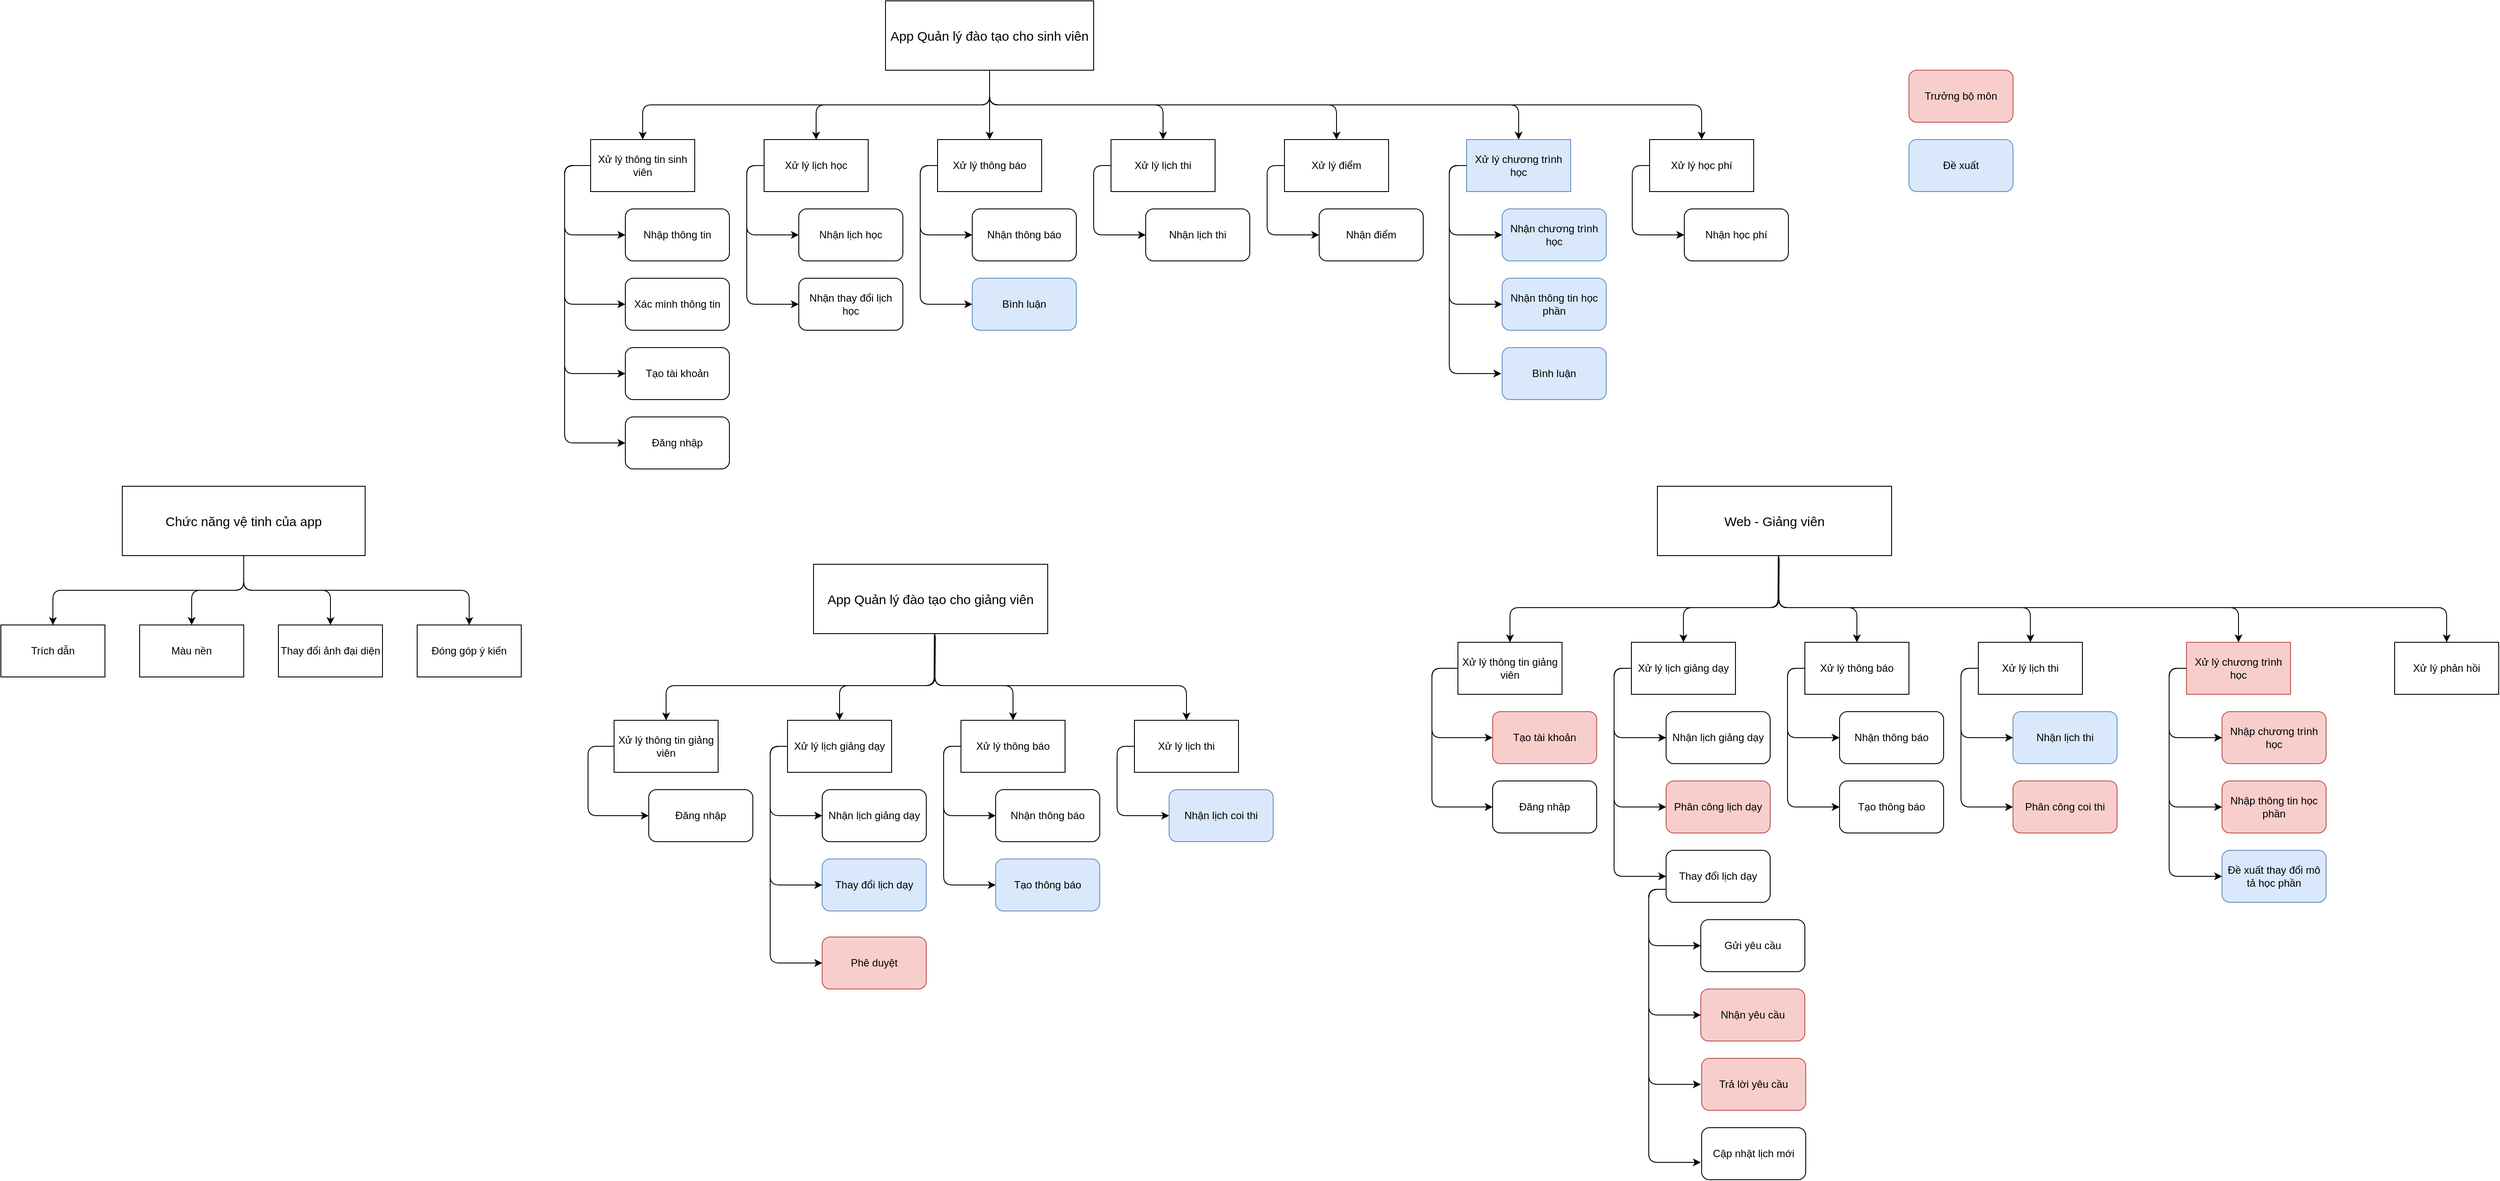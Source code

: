 <mxfile version="15.5.5" type="github">
  <diagram id="YIOcWbmcq0rwRaV3Wp_Z" name="Page-1">
    <mxGraphModel dx="2858" dy="1103" grid="1" gridSize="10" guides="1" tooltips="1" connect="1" arrows="1" fold="1" page="1" pageScale="1" pageWidth="827" pageHeight="1169" math="0" shadow="0">
      <root>
        <mxCell id="0" />
        <mxCell id="1" parent="0" />
        <mxCell id="TQv8Dwz0qTCDixVT1cA2-1" value="&lt;font style=&quot;font-size: 15px&quot;&gt;App Quản lý đào&amp;nbsp;tạo cho sinh viên&lt;/font&gt;" style="rounded=0;whiteSpace=wrap;html=1;" parent="1" vertex="1">
          <mxGeometry x="380" width="240" height="80" as="geometry" />
        </mxCell>
        <mxCell id="TQv8Dwz0qTCDixVT1cA2-2" value="Xử lý thông tin sinh viên" style="rounded=0;whiteSpace=wrap;html=1;" parent="1" vertex="1">
          <mxGeometry x="40" y="160" width="120" height="60" as="geometry" />
        </mxCell>
        <mxCell id="TQv8Dwz0qTCDixVT1cA2-3" value="Xử lý lịch học" style="rounded=0;whiteSpace=wrap;html=1;" parent="1" vertex="1">
          <mxGeometry x="240" y="160" width="120" height="60" as="geometry" />
        </mxCell>
        <mxCell id="TQv8Dwz0qTCDixVT1cA2-4" value="Xử lý thông báo" style="rounded=0;whiteSpace=wrap;html=1;" parent="1" vertex="1">
          <mxGeometry x="440" y="160" width="120" height="60" as="geometry" />
        </mxCell>
        <mxCell id="TQv8Dwz0qTCDixVT1cA2-5" value="Xử lý lịch thi" style="rounded=0;whiteSpace=wrap;html=1;" parent="1" vertex="1">
          <mxGeometry x="640" y="160" width="120" height="60" as="geometry" />
        </mxCell>
        <mxCell id="TQv8Dwz0qTCDixVT1cA2-6" value="Xử lý điểm" style="rounded=0;whiteSpace=wrap;html=1;" parent="1" vertex="1">
          <mxGeometry x="840" y="160" width="120" height="60" as="geometry" />
        </mxCell>
        <mxCell id="TQv8Dwz0qTCDixVT1cA2-7" value="Nhập thông tin" style="rounded=1;whiteSpace=wrap;html=1;" parent="1" vertex="1">
          <mxGeometry x="80" y="240" width="120" height="60" as="geometry" />
        </mxCell>
        <mxCell id="TQv8Dwz0qTCDixVT1cA2-8" value="Tạo tài khoản" style="rounded=1;whiteSpace=wrap;html=1;" parent="1" vertex="1">
          <mxGeometry x="80" y="400" width="120" height="60" as="geometry" />
        </mxCell>
        <mxCell id="TQv8Dwz0qTCDixVT1cA2-9" value="Xác minh thông tin" style="rounded=1;whiteSpace=wrap;html=1;" parent="1" vertex="1">
          <mxGeometry x="80" y="320" width="120" height="60" as="geometry" />
        </mxCell>
        <mxCell id="TQv8Dwz0qTCDixVT1cA2-10" value="" style="endArrow=classic;html=1;exitX=0;exitY=0.5;exitDx=0;exitDy=0;entryX=0;entryY=0.5;entryDx=0;entryDy=0;" parent="1" source="TQv8Dwz0qTCDixVT1cA2-2" target="TQv8Dwz0qTCDixVT1cA2-7" edge="1">
          <mxGeometry width="50" height="50" relative="1" as="geometry">
            <mxPoint x="390" y="350" as="sourcePoint" />
            <mxPoint x="440" y="300" as="targetPoint" />
            <Array as="points">
              <mxPoint x="10" y="190" />
              <mxPoint x="10" y="270" />
            </Array>
          </mxGeometry>
        </mxCell>
        <mxCell id="TQv8Dwz0qTCDixVT1cA2-12" value="" style="endArrow=classic;html=1;entryX=0;entryY=0.5;entryDx=0;entryDy=0;exitX=0;exitY=0.5;exitDx=0;exitDy=0;" parent="1" source="TQv8Dwz0qTCDixVT1cA2-2" target="TQv8Dwz0qTCDixVT1cA2-9" edge="1">
          <mxGeometry width="50" height="50" relative="1" as="geometry">
            <mxPoint x="10" y="220" as="sourcePoint" />
            <mxPoint x="350" y="210" as="targetPoint" />
            <Array as="points">
              <mxPoint x="10" y="190" />
              <mxPoint x="10" y="350" />
            </Array>
          </mxGeometry>
        </mxCell>
        <mxCell id="TQv8Dwz0qTCDixVT1cA2-13" value="" style="endArrow=classic;html=1;entryX=0;entryY=0.5;entryDx=0;entryDy=0;" parent="1" target="TQv8Dwz0qTCDixVT1cA2-8" edge="1">
          <mxGeometry width="50" height="50" relative="1" as="geometry">
            <mxPoint x="40" y="190" as="sourcePoint" />
            <mxPoint x="350" y="210" as="targetPoint" />
            <Array as="points">
              <mxPoint x="10" y="190" />
              <mxPoint x="10" y="430" />
            </Array>
          </mxGeometry>
        </mxCell>
        <mxCell id="TQv8Dwz0qTCDixVT1cA2-14" value="" style="endArrow=classic;html=1;exitX=0.5;exitY=1;exitDx=0;exitDy=0;entryX=0.5;entryY=0;entryDx=0;entryDy=0;" parent="1" source="TQv8Dwz0qTCDixVT1cA2-1" target="TQv8Dwz0qTCDixVT1cA2-2" edge="1">
          <mxGeometry width="50" height="50" relative="1" as="geometry">
            <mxPoint x="300" y="140" as="sourcePoint" />
            <mxPoint x="350" y="90" as="targetPoint" />
            <Array as="points">
              <mxPoint x="500" y="120" />
              <mxPoint x="100" y="120" />
            </Array>
          </mxGeometry>
        </mxCell>
        <mxCell id="TQv8Dwz0qTCDixVT1cA2-15" value="" style="endArrow=classic;html=1;entryX=0.5;entryY=0;entryDx=0;entryDy=0;exitX=0.5;exitY=1;exitDx=0;exitDy=0;" parent="1" source="TQv8Dwz0qTCDixVT1cA2-1" target="TQv8Dwz0qTCDixVT1cA2-3" edge="1">
          <mxGeometry width="50" height="50" relative="1" as="geometry">
            <mxPoint x="300" y="140" as="sourcePoint" />
            <mxPoint x="350" y="90" as="targetPoint" />
            <Array as="points">
              <mxPoint x="500" y="120" />
              <mxPoint x="300" y="120" />
            </Array>
          </mxGeometry>
        </mxCell>
        <mxCell id="TQv8Dwz0qTCDixVT1cA2-16" value="" style="endArrow=classic;html=1;entryX=0.5;entryY=0;entryDx=0;entryDy=0;" parent="1" target="TQv8Dwz0qTCDixVT1cA2-4" edge="1">
          <mxGeometry width="50" height="50" relative="1" as="geometry">
            <mxPoint x="500" y="80" as="sourcePoint" />
            <mxPoint x="350" y="90" as="targetPoint" />
          </mxGeometry>
        </mxCell>
        <mxCell id="TQv8Dwz0qTCDixVT1cA2-17" value="" style="endArrow=classic;html=1;exitX=0.5;exitY=1;exitDx=0;exitDy=0;entryX=0.5;entryY=0;entryDx=0;entryDy=0;" parent="1" source="TQv8Dwz0qTCDixVT1cA2-1" target="TQv8Dwz0qTCDixVT1cA2-5" edge="1">
          <mxGeometry width="50" height="50" relative="1" as="geometry">
            <mxPoint x="570" y="140" as="sourcePoint" />
            <mxPoint x="620" y="90" as="targetPoint" />
            <Array as="points">
              <mxPoint x="500" y="120" />
              <mxPoint x="700" y="120" />
            </Array>
          </mxGeometry>
        </mxCell>
        <mxCell id="TQv8Dwz0qTCDixVT1cA2-18" value="" style="endArrow=classic;html=1;entryX=0.5;entryY=0;entryDx=0;entryDy=0;exitX=0.5;exitY=1;exitDx=0;exitDy=0;" parent="1" source="TQv8Dwz0qTCDixVT1cA2-1" target="TQv8Dwz0qTCDixVT1cA2-6" edge="1">
          <mxGeometry width="50" height="50" relative="1" as="geometry">
            <mxPoint x="570" y="140" as="sourcePoint" />
            <mxPoint x="620" y="90" as="targetPoint" />
            <Array as="points">
              <mxPoint x="500" y="120" />
              <mxPoint x="900" y="120" />
            </Array>
          </mxGeometry>
        </mxCell>
        <mxCell id="TQv8Dwz0qTCDixVT1cA2-19" value="Nhận lịch học" style="rounded=1;whiteSpace=wrap;html=1;" parent="1" vertex="1">
          <mxGeometry x="280" y="240" width="120" height="60" as="geometry" />
        </mxCell>
        <mxCell id="TQv8Dwz0qTCDixVT1cA2-20" value="Nhận thay đổi lịch học" style="rounded=1;whiteSpace=wrap;html=1;" parent="1" vertex="1">
          <mxGeometry x="280" y="320" width="120" height="60" as="geometry" />
        </mxCell>
        <mxCell id="TQv8Dwz0qTCDixVT1cA2-21" value="Nhận thông báo" style="rounded=1;whiteSpace=wrap;html=1;" parent="1" vertex="1">
          <mxGeometry x="480" y="240" width="120" height="60" as="geometry" />
        </mxCell>
        <mxCell id="TQv8Dwz0qTCDixVT1cA2-22" value="Nhận lịch thi" style="rounded=1;whiteSpace=wrap;html=1;" parent="1" vertex="1">
          <mxGeometry x="680" y="240" width="120" height="60" as="geometry" />
        </mxCell>
        <mxCell id="TQv8Dwz0qTCDixVT1cA2-23" value="" style="endArrow=classic;html=1;exitX=0;exitY=0.5;exitDx=0;exitDy=0;entryX=0;entryY=0.5;entryDx=0;entryDy=0;" parent="1" source="TQv8Dwz0qTCDixVT1cA2-3" target="TQv8Dwz0qTCDixVT1cA2-19" edge="1">
          <mxGeometry width="50" height="50" relative="1" as="geometry">
            <mxPoint x="480" y="250" as="sourcePoint" />
            <mxPoint x="530" y="200" as="targetPoint" />
            <Array as="points">
              <mxPoint x="220" y="190" />
              <mxPoint x="220" y="270" />
            </Array>
          </mxGeometry>
        </mxCell>
        <mxCell id="TQv8Dwz0qTCDixVT1cA2-24" value="" style="endArrow=classic;html=1;exitX=0;exitY=0.5;exitDx=0;exitDy=0;entryX=0;entryY=0.5;entryDx=0;entryDy=0;" parent="1" source="TQv8Dwz0qTCDixVT1cA2-3" target="TQv8Dwz0qTCDixVT1cA2-20" edge="1">
          <mxGeometry width="50" height="50" relative="1" as="geometry">
            <mxPoint x="480" y="250" as="sourcePoint" />
            <mxPoint x="530" y="200" as="targetPoint" />
            <Array as="points">
              <mxPoint x="220" y="190" />
              <mxPoint x="220" y="350" />
            </Array>
          </mxGeometry>
        </mxCell>
        <mxCell id="TQv8Dwz0qTCDixVT1cA2-25" value="" style="endArrow=classic;html=1;exitX=0;exitY=0.5;exitDx=0;exitDy=0;entryX=0;entryY=0.5;entryDx=0;entryDy=0;" parent="1" source="TQv8Dwz0qTCDixVT1cA2-4" target="TQv8Dwz0qTCDixVT1cA2-21" edge="1">
          <mxGeometry width="50" height="50" relative="1" as="geometry">
            <mxPoint x="440" y="450" as="sourcePoint" />
            <mxPoint x="490" y="400" as="targetPoint" />
            <Array as="points">
              <mxPoint x="420" y="190" />
              <mxPoint x="420" y="270" />
            </Array>
          </mxGeometry>
        </mxCell>
        <mxCell id="TQv8Dwz0qTCDixVT1cA2-26" value="" style="endArrow=classic;html=1;entryX=0;entryY=0.5;entryDx=0;entryDy=0;exitX=0;exitY=0.5;exitDx=0;exitDy=0;" parent="1" source="TQv8Dwz0qTCDixVT1cA2-5" target="TQv8Dwz0qTCDixVT1cA2-22" edge="1">
          <mxGeometry width="50" height="50" relative="1" as="geometry">
            <mxPoint x="410" y="250" as="sourcePoint" />
            <mxPoint x="460" y="200" as="targetPoint" />
            <Array as="points">
              <mxPoint x="620" y="190" />
              <mxPoint x="620" y="270" />
            </Array>
          </mxGeometry>
        </mxCell>
        <mxCell id="TQv8Dwz0qTCDixVT1cA2-27" value="Nhận điểm" style="rounded=1;whiteSpace=wrap;html=1;" parent="1" vertex="1">
          <mxGeometry x="880" y="240" width="120" height="60" as="geometry" />
        </mxCell>
        <mxCell id="TQv8Dwz0qTCDixVT1cA2-28" value="" style="endArrow=classic;html=1;entryX=0;entryY=0.5;entryDx=0;entryDy=0;exitX=0;exitY=0.5;exitDx=0;exitDy=0;" parent="1" source="TQv8Dwz0qTCDixVT1cA2-6" target="TQv8Dwz0qTCDixVT1cA2-27" edge="1">
          <mxGeometry width="50" height="50" relative="1" as="geometry">
            <mxPoint x="410" y="250" as="sourcePoint" />
            <mxPoint x="460" y="200" as="targetPoint" />
            <Array as="points">
              <mxPoint x="820" y="190" />
              <mxPoint x="820" y="270" />
            </Array>
          </mxGeometry>
        </mxCell>
        <mxCell id="TQv8Dwz0qTCDixVT1cA2-29" value="&lt;font style=&quot;font-size: 15px&quot;&gt;App Quản lý đào tạo cho giảng viên&lt;/font&gt;" style="rounded=0;whiteSpace=wrap;html=1;" parent="1" vertex="1">
          <mxGeometry x="297" y="650" width="270" height="80" as="geometry" />
        </mxCell>
        <mxCell id="TQv8Dwz0qTCDixVT1cA2-30" value="Xử lý thông tin giảng viên" style="rounded=0;whiteSpace=wrap;html=1;" parent="1" vertex="1">
          <mxGeometry x="67" y="830" width="120" height="60" as="geometry" />
        </mxCell>
        <mxCell id="TQv8Dwz0qTCDixVT1cA2-31" value="Xử lý lịch giảng dạy" style="rounded=0;whiteSpace=wrap;html=1;" parent="1" vertex="1">
          <mxGeometry x="267" y="830" width="120" height="60" as="geometry" />
        </mxCell>
        <mxCell id="TQv8Dwz0qTCDixVT1cA2-32" value="Xử lý thông báo" style="rounded=0;whiteSpace=wrap;html=1;" parent="1" vertex="1">
          <mxGeometry x="467" y="830" width="120" height="60" as="geometry" />
        </mxCell>
        <mxCell id="TQv8Dwz0qTCDixVT1cA2-33" value="Xử lý lịch thi" style="rounded=0;whiteSpace=wrap;html=1;" parent="1" vertex="1">
          <mxGeometry x="667" y="830" width="120" height="60" as="geometry" />
        </mxCell>
        <mxCell id="TQv8Dwz0qTCDixVT1cA2-35" value="Đăng nhập" style="rounded=1;whiteSpace=wrap;html=1;" parent="1" vertex="1">
          <mxGeometry x="107" y="910" width="120" height="60" as="geometry" />
        </mxCell>
        <mxCell id="TQv8Dwz0qTCDixVT1cA2-38" value="" style="endArrow=classic;html=1;exitX=0;exitY=0.5;exitDx=0;exitDy=0;entryX=0;entryY=0.5;entryDx=0;entryDy=0;" parent="1" source="TQv8Dwz0qTCDixVT1cA2-30" target="TQv8Dwz0qTCDixVT1cA2-35" edge="1">
          <mxGeometry width="50" height="50" relative="1" as="geometry">
            <mxPoint x="417" y="1020" as="sourcePoint" />
            <mxPoint x="467" y="970" as="targetPoint" />
            <Array as="points">
              <mxPoint x="37" y="860" />
              <mxPoint x="37" y="940" />
            </Array>
          </mxGeometry>
        </mxCell>
        <mxCell id="TQv8Dwz0qTCDixVT1cA2-41" value="" style="endArrow=classic;html=1;entryX=0.5;entryY=0;entryDx=0;entryDy=0;" parent="1" target="TQv8Dwz0qTCDixVT1cA2-30" edge="1">
          <mxGeometry width="50" height="50" relative="1" as="geometry">
            <mxPoint x="437" y="730" as="sourcePoint" />
            <mxPoint x="377" y="760" as="targetPoint" />
            <Array as="points">
              <mxPoint x="437" y="790" />
              <mxPoint x="127" y="790" />
            </Array>
          </mxGeometry>
        </mxCell>
        <mxCell id="TQv8Dwz0qTCDixVT1cA2-42" value="" style="endArrow=classic;html=1;entryX=0.5;entryY=0;entryDx=0;entryDy=0;exitX=0.516;exitY=1.016;exitDx=0;exitDy=0;exitPerimeter=0;" parent="1" source="TQv8Dwz0qTCDixVT1cA2-29" target="TQv8Dwz0qTCDixVT1cA2-31" edge="1">
          <mxGeometry width="50" height="50" relative="1" as="geometry">
            <mxPoint x="327" y="810" as="sourcePoint" />
            <mxPoint x="377" y="760" as="targetPoint" />
            <Array as="points">
              <mxPoint x="436" y="790" />
              <mxPoint x="327" y="790" />
            </Array>
          </mxGeometry>
        </mxCell>
        <mxCell id="TQv8Dwz0qTCDixVT1cA2-43" value="" style="endArrow=classic;html=1;entryX=0.5;entryY=0;entryDx=0;entryDy=0;" parent="1" target="TQv8Dwz0qTCDixVT1cA2-32" edge="1">
          <mxGeometry width="50" height="50" relative="1" as="geometry">
            <mxPoint x="437" y="730" as="sourcePoint" />
            <mxPoint x="377" y="760" as="targetPoint" />
            <Array as="points">
              <mxPoint x="437" y="790" />
              <mxPoint x="527" y="790" />
            </Array>
          </mxGeometry>
        </mxCell>
        <mxCell id="TQv8Dwz0qTCDixVT1cA2-44" value="" style="endArrow=classic;html=1;exitX=0.52;exitY=1.039;exitDx=0;exitDy=0;entryX=0.5;entryY=0;entryDx=0;entryDy=0;exitPerimeter=0;" parent="1" source="TQv8Dwz0qTCDixVT1cA2-29" target="TQv8Dwz0qTCDixVT1cA2-33" edge="1">
          <mxGeometry width="50" height="50" relative="1" as="geometry">
            <mxPoint x="597" y="810" as="sourcePoint" />
            <mxPoint x="647" y="760" as="targetPoint" />
            <Array as="points">
              <mxPoint x="437" y="790" />
              <mxPoint x="727" y="790" />
            </Array>
          </mxGeometry>
        </mxCell>
        <mxCell id="TQv8Dwz0qTCDixVT1cA2-46" value="Nhận lịch giảng dạy" style="rounded=1;whiteSpace=wrap;html=1;" parent="1" vertex="1">
          <mxGeometry x="307" y="910" width="120" height="60" as="geometry" />
        </mxCell>
        <mxCell id="TQv8Dwz0qTCDixVT1cA2-47" value="Thay đổi lịch dạy" style="rounded=1;whiteSpace=wrap;html=1;fillColor=#dae8fc;strokeColor=#6c8ebf;" parent="1" vertex="1">
          <mxGeometry x="307" y="990" width="120" height="60" as="geometry" />
        </mxCell>
        <mxCell id="TQv8Dwz0qTCDixVT1cA2-48" value="Nhận thông báo" style="rounded=1;whiteSpace=wrap;html=1;" parent="1" vertex="1">
          <mxGeometry x="507" y="910" width="120" height="60" as="geometry" />
        </mxCell>
        <mxCell id="TQv8Dwz0qTCDixVT1cA2-49" value="Nhận lịch coi&amp;nbsp;thi" style="rounded=1;whiteSpace=wrap;html=1;fillColor=#dae8fc;strokeColor=#6c8ebf;" parent="1" vertex="1">
          <mxGeometry x="707" y="910" width="120" height="60" as="geometry" />
        </mxCell>
        <mxCell id="TQv8Dwz0qTCDixVT1cA2-50" value="" style="endArrow=classic;html=1;exitX=0;exitY=0.5;exitDx=0;exitDy=0;entryX=0;entryY=0.5;entryDx=0;entryDy=0;" parent="1" source="TQv8Dwz0qTCDixVT1cA2-31" target="TQv8Dwz0qTCDixVT1cA2-46" edge="1">
          <mxGeometry width="50" height="50" relative="1" as="geometry">
            <mxPoint x="507" y="920" as="sourcePoint" />
            <mxPoint x="557" y="870" as="targetPoint" />
            <Array as="points">
              <mxPoint x="247" y="860" />
              <mxPoint x="247" y="940" />
            </Array>
          </mxGeometry>
        </mxCell>
        <mxCell id="TQv8Dwz0qTCDixVT1cA2-51" value="" style="endArrow=classic;html=1;exitX=0;exitY=0.5;exitDx=0;exitDy=0;entryX=0;entryY=0.5;entryDx=0;entryDy=0;" parent="1" source="TQv8Dwz0qTCDixVT1cA2-31" target="TQv8Dwz0qTCDixVT1cA2-47" edge="1">
          <mxGeometry width="50" height="50" relative="1" as="geometry">
            <mxPoint x="507" y="920" as="sourcePoint" />
            <mxPoint x="557" y="870" as="targetPoint" />
            <Array as="points">
              <mxPoint x="247" y="860" />
              <mxPoint x="247" y="1020" />
            </Array>
          </mxGeometry>
        </mxCell>
        <mxCell id="TQv8Dwz0qTCDixVT1cA2-52" value="" style="endArrow=classic;html=1;exitX=0;exitY=0.5;exitDx=0;exitDy=0;entryX=0;entryY=0.5;entryDx=0;entryDy=0;" parent="1" source="TQv8Dwz0qTCDixVT1cA2-32" target="TQv8Dwz0qTCDixVT1cA2-48" edge="1">
          <mxGeometry width="50" height="50" relative="1" as="geometry">
            <mxPoint x="467" y="1120" as="sourcePoint" />
            <mxPoint x="517" y="1070" as="targetPoint" />
            <Array as="points">
              <mxPoint x="447" y="860" />
              <mxPoint x="447" y="940" />
            </Array>
          </mxGeometry>
        </mxCell>
        <mxCell id="TQv8Dwz0qTCDixVT1cA2-53" value="" style="endArrow=classic;html=1;entryX=0;entryY=0.5;entryDx=0;entryDy=0;exitX=0;exitY=0.5;exitDx=0;exitDy=0;" parent="1" source="TQv8Dwz0qTCDixVT1cA2-33" target="TQv8Dwz0qTCDixVT1cA2-49" edge="1">
          <mxGeometry width="50" height="50" relative="1" as="geometry">
            <mxPoint x="437" y="920" as="sourcePoint" />
            <mxPoint x="487" y="870" as="targetPoint" />
            <Array as="points">
              <mxPoint x="647" y="860" />
              <mxPoint x="647" y="940" />
            </Array>
          </mxGeometry>
        </mxCell>
        <mxCell id="TQv8Dwz0qTCDixVT1cA2-56" value="Đăng nhập" style="rounded=1;whiteSpace=wrap;html=1;" parent="1" vertex="1">
          <mxGeometry x="80" y="480" width="120" height="60" as="geometry" />
        </mxCell>
        <mxCell id="TQv8Dwz0qTCDixVT1cA2-57" value="" style="endArrow=classic;html=1;exitX=0;exitY=0.5;exitDx=0;exitDy=0;" parent="1" source="TQv8Dwz0qTCDixVT1cA2-2" edge="1">
          <mxGeometry width="50" height="50" relative="1" as="geometry">
            <mxPoint x="410" y="400" as="sourcePoint" />
            <mxPoint x="80" y="510" as="targetPoint" />
            <Array as="points">
              <mxPoint x="10" y="190" />
              <mxPoint x="10" y="510" />
            </Array>
          </mxGeometry>
        </mxCell>
        <mxCell id="TQv8Dwz0qTCDixVT1cA2-58" value="Tạo thông báo" style="rounded=1;whiteSpace=wrap;html=1;fillColor=#dae8fc;strokeColor=#6c8ebf;" parent="1" vertex="1">
          <mxGeometry x="507" y="990" width="120" height="60" as="geometry" />
        </mxCell>
        <mxCell id="TQv8Dwz0qTCDixVT1cA2-59" value="" style="endArrow=classic;html=1;exitX=0;exitY=0.5;exitDx=0;exitDy=0;entryX=0;entryY=0.5;entryDx=0;entryDy=0;" parent="1" source="TQv8Dwz0qTCDixVT1cA2-32" target="TQv8Dwz0qTCDixVT1cA2-58" edge="1">
          <mxGeometry width="50" height="50" relative="1" as="geometry">
            <mxPoint x="417" y="830" as="sourcePoint" />
            <mxPoint x="467" y="780" as="targetPoint" />
            <Array as="points">
              <mxPoint x="447" y="860" />
              <mxPoint x="447" y="1020" />
            </Array>
          </mxGeometry>
        </mxCell>
        <mxCell id="TQv8Dwz0qTCDixVT1cA2-61" value="&lt;span style=&quot;font-size: 15px&quot;&gt;Web - Giảng viên&lt;/span&gt;" style="rounded=0;whiteSpace=wrap;html=1;" parent="1" vertex="1">
          <mxGeometry x="1270" y="560" width="270" height="80" as="geometry" />
        </mxCell>
        <mxCell id="TQv8Dwz0qTCDixVT1cA2-62" value="Xử lý thông tin giảng viên" style="rounded=0;whiteSpace=wrap;html=1;" parent="1" vertex="1">
          <mxGeometry x="1040" y="740" width="120" height="60" as="geometry" />
        </mxCell>
        <mxCell id="TQv8Dwz0qTCDixVT1cA2-63" value="Xử lý lịch giảng dạy" style="rounded=0;whiteSpace=wrap;html=1;" parent="1" vertex="1">
          <mxGeometry x="1240" y="740" width="120" height="60" as="geometry" />
        </mxCell>
        <mxCell id="TQv8Dwz0qTCDixVT1cA2-64" value="Xử lý thông báo" style="rounded=0;whiteSpace=wrap;html=1;" parent="1" vertex="1">
          <mxGeometry x="1440" y="740" width="120" height="60" as="geometry" />
        </mxCell>
        <mxCell id="TQv8Dwz0qTCDixVT1cA2-65" value="Xử lý lịch thi" style="rounded=0;whiteSpace=wrap;html=1;" parent="1" vertex="1">
          <mxGeometry x="1640" y="740" width="120" height="60" as="geometry" />
        </mxCell>
        <mxCell id="TQv8Dwz0qTCDixVT1cA2-66" value="Đăng nhập" style="rounded=1;whiteSpace=wrap;html=1;" parent="1" vertex="1">
          <mxGeometry x="1080" y="900" width="120" height="60" as="geometry" />
        </mxCell>
        <mxCell id="TQv8Dwz0qTCDixVT1cA2-67" value="" style="endArrow=classic;html=1;exitX=0;exitY=0.5;exitDx=0;exitDy=0;entryX=0;entryY=0.5;entryDx=0;entryDy=0;" parent="1" source="TQv8Dwz0qTCDixVT1cA2-62" target="TQv8Dwz0qTCDixVT1cA2-66" edge="1">
          <mxGeometry width="50" height="50" relative="1" as="geometry">
            <mxPoint x="1390" y="930" as="sourcePoint" />
            <mxPoint x="1440" y="880" as="targetPoint" />
            <Array as="points">
              <mxPoint x="1010" y="770" />
              <mxPoint x="1010" y="930" />
            </Array>
          </mxGeometry>
        </mxCell>
        <mxCell id="TQv8Dwz0qTCDixVT1cA2-68" value="" style="endArrow=classic;html=1;entryX=0.5;entryY=0;entryDx=0;entryDy=0;" parent="1" target="TQv8Dwz0qTCDixVT1cA2-62" edge="1">
          <mxGeometry width="50" height="50" relative="1" as="geometry">
            <mxPoint x="1410" y="640.0" as="sourcePoint" />
            <mxPoint x="1350" y="670" as="targetPoint" />
            <Array as="points">
              <mxPoint x="1410" y="700" />
              <mxPoint x="1100" y="700" />
            </Array>
          </mxGeometry>
        </mxCell>
        <mxCell id="TQv8Dwz0qTCDixVT1cA2-69" value="" style="endArrow=classic;html=1;entryX=0.5;entryY=0;entryDx=0;entryDy=0;exitX=0.516;exitY=1.016;exitDx=0;exitDy=0;exitPerimeter=0;" parent="1" source="TQv8Dwz0qTCDixVT1cA2-61" target="TQv8Dwz0qTCDixVT1cA2-63" edge="1">
          <mxGeometry width="50" height="50" relative="1" as="geometry">
            <mxPoint x="1300" y="720" as="sourcePoint" />
            <mxPoint x="1350" y="670" as="targetPoint" />
            <Array as="points">
              <mxPoint x="1409" y="700" />
              <mxPoint x="1300" y="700" />
            </Array>
          </mxGeometry>
        </mxCell>
        <mxCell id="TQv8Dwz0qTCDixVT1cA2-70" value="" style="endArrow=classic;html=1;entryX=0.5;entryY=0;entryDx=0;entryDy=0;" parent="1" target="TQv8Dwz0qTCDixVT1cA2-64" edge="1">
          <mxGeometry width="50" height="50" relative="1" as="geometry">
            <mxPoint x="1410" y="640.0" as="sourcePoint" />
            <mxPoint x="1350" y="670" as="targetPoint" />
            <Array as="points">
              <mxPoint x="1410" y="700" />
              <mxPoint x="1500" y="700" />
            </Array>
          </mxGeometry>
        </mxCell>
        <mxCell id="TQv8Dwz0qTCDixVT1cA2-71" value="" style="endArrow=classic;html=1;exitX=0.52;exitY=1.039;exitDx=0;exitDy=0;entryX=0.5;entryY=0;entryDx=0;entryDy=0;exitPerimeter=0;" parent="1" source="TQv8Dwz0qTCDixVT1cA2-61" target="TQv8Dwz0qTCDixVT1cA2-65" edge="1">
          <mxGeometry width="50" height="50" relative="1" as="geometry">
            <mxPoint x="1570" y="720" as="sourcePoint" />
            <mxPoint x="1620" y="670" as="targetPoint" />
            <Array as="points">
              <mxPoint x="1410" y="700" />
              <mxPoint x="1700" y="700" />
            </Array>
          </mxGeometry>
        </mxCell>
        <mxCell id="TQv8Dwz0qTCDixVT1cA2-72" value="Nhận lịch giảng dạy" style="rounded=1;whiteSpace=wrap;html=1;" parent="1" vertex="1">
          <mxGeometry x="1280" y="820" width="120" height="60" as="geometry" />
        </mxCell>
        <mxCell id="TQv8Dwz0qTCDixVT1cA2-73" value="Thay đổi lịch dạy" style="rounded=1;whiteSpace=wrap;html=1;" parent="1" vertex="1">
          <mxGeometry x="1280" y="980" width="120" height="60" as="geometry" />
        </mxCell>
        <mxCell id="TQv8Dwz0qTCDixVT1cA2-74" value="Nhận thông báo" style="rounded=1;whiteSpace=wrap;html=1;" parent="1" vertex="1">
          <mxGeometry x="1480" y="820" width="120" height="60" as="geometry" />
        </mxCell>
        <mxCell id="TQv8Dwz0qTCDixVT1cA2-75" value="Nhận lịch thi" style="rounded=1;whiteSpace=wrap;html=1;fillColor=#dae8fc;strokeColor=#6c8ebf;" parent="1" vertex="1">
          <mxGeometry x="1680" y="820" width="120" height="60" as="geometry" />
        </mxCell>
        <mxCell id="TQv8Dwz0qTCDixVT1cA2-76" value="" style="endArrow=classic;html=1;exitX=0;exitY=0.5;exitDx=0;exitDy=0;entryX=0;entryY=0.5;entryDx=0;entryDy=0;" parent="1" source="TQv8Dwz0qTCDixVT1cA2-63" target="TQv8Dwz0qTCDixVT1cA2-72" edge="1">
          <mxGeometry width="50" height="50" relative="1" as="geometry">
            <mxPoint x="1480" y="830" as="sourcePoint" />
            <mxPoint x="1530" y="780" as="targetPoint" />
            <Array as="points">
              <mxPoint x="1220" y="770" />
              <mxPoint x="1220" y="850" />
            </Array>
          </mxGeometry>
        </mxCell>
        <mxCell id="TQv8Dwz0qTCDixVT1cA2-77" value="" style="endArrow=classic;html=1;exitX=0;exitY=0.5;exitDx=0;exitDy=0;entryX=0;entryY=0.5;entryDx=0;entryDy=0;" parent="1" source="TQv8Dwz0qTCDixVT1cA2-63" target="TQv8Dwz0qTCDixVT1cA2-73" edge="1">
          <mxGeometry width="50" height="50" relative="1" as="geometry">
            <mxPoint x="1480" y="830" as="sourcePoint" />
            <mxPoint x="1530" y="780" as="targetPoint" />
            <Array as="points">
              <mxPoint x="1220" y="770" />
              <mxPoint x="1220" y="930" />
              <mxPoint x="1220" y="1010" />
            </Array>
          </mxGeometry>
        </mxCell>
        <mxCell id="TQv8Dwz0qTCDixVT1cA2-78" value="" style="endArrow=classic;html=1;exitX=0;exitY=0.5;exitDx=0;exitDy=0;entryX=0;entryY=0.5;entryDx=0;entryDy=0;" parent="1" source="TQv8Dwz0qTCDixVT1cA2-64" target="TQv8Dwz0qTCDixVT1cA2-74" edge="1">
          <mxGeometry width="50" height="50" relative="1" as="geometry">
            <mxPoint x="1440" y="1030" as="sourcePoint" />
            <mxPoint x="1490" y="980" as="targetPoint" />
            <Array as="points">
              <mxPoint x="1420" y="770" />
              <mxPoint x="1420" y="850" />
            </Array>
          </mxGeometry>
        </mxCell>
        <mxCell id="TQv8Dwz0qTCDixVT1cA2-79" value="" style="endArrow=classic;html=1;entryX=0;entryY=0.5;entryDx=0;entryDy=0;exitX=0;exitY=0.5;exitDx=0;exitDy=0;" parent="1" source="TQv8Dwz0qTCDixVT1cA2-65" target="TQv8Dwz0qTCDixVT1cA2-75" edge="1">
          <mxGeometry width="50" height="50" relative="1" as="geometry">
            <mxPoint x="1410" y="830" as="sourcePoint" />
            <mxPoint x="1460" y="780" as="targetPoint" />
            <Array as="points">
              <mxPoint x="1620" y="770" />
              <mxPoint x="1620" y="850" />
            </Array>
          </mxGeometry>
        </mxCell>
        <mxCell id="TQv8Dwz0qTCDixVT1cA2-80" value="Tạo thông báo" style="rounded=1;whiteSpace=wrap;html=1;" parent="1" vertex="1">
          <mxGeometry x="1480" y="900" width="120" height="60" as="geometry" />
        </mxCell>
        <mxCell id="TQv8Dwz0qTCDixVT1cA2-81" value="" style="endArrow=classic;html=1;exitX=0;exitY=0.5;exitDx=0;exitDy=0;entryX=0;entryY=0.5;entryDx=0;entryDy=0;" parent="1" source="TQv8Dwz0qTCDixVT1cA2-64" target="TQv8Dwz0qTCDixVT1cA2-80" edge="1">
          <mxGeometry width="50" height="50" relative="1" as="geometry">
            <mxPoint x="1390" y="740" as="sourcePoint" />
            <mxPoint x="1440" y="690" as="targetPoint" />
            <Array as="points">
              <mxPoint x="1420" y="770" />
              <mxPoint x="1420" y="930" />
            </Array>
          </mxGeometry>
        </mxCell>
        <mxCell id="TQv8Dwz0qTCDixVT1cA2-83" value="Tạo tài khoản" style="rounded=1;whiteSpace=wrap;html=1;fillColor=#f8cecc;strokeColor=#b85450;" parent="1" vertex="1">
          <mxGeometry x="1080" y="820" width="120" height="60" as="geometry" />
        </mxCell>
        <mxCell id="TQv8Dwz0qTCDixVT1cA2-85" value="" style="endArrow=classic;html=1;exitX=0;exitY=0.5;exitDx=0;exitDy=0;entryX=0;entryY=0.5;entryDx=0;entryDy=0;" parent="1" source="TQv8Dwz0qTCDixVT1cA2-62" target="TQv8Dwz0qTCDixVT1cA2-83" edge="1">
          <mxGeometry width="50" height="50" relative="1" as="geometry">
            <mxPoint x="1330" y="920" as="sourcePoint" />
            <mxPoint x="1380" y="870" as="targetPoint" />
            <Array as="points">
              <mxPoint x="1010" y="770" />
              <mxPoint x="1010" y="850" />
            </Array>
          </mxGeometry>
        </mxCell>
        <mxCell id="TQv8Dwz0qTCDixVT1cA2-86" value="Phân công lịch dạy" style="rounded=1;whiteSpace=wrap;html=1;fillColor=#f8cecc;strokeColor=#b85450;" parent="1" vertex="1">
          <mxGeometry x="1280" y="900" width="120" height="60" as="geometry" />
        </mxCell>
        <mxCell id="TQv8Dwz0qTCDixVT1cA2-87" value="Trưởng bộ môn" style="rounded=1;whiteSpace=wrap;html=1;fillColor=#f8cecc;strokeColor=#b85450;" parent="1" vertex="1">
          <mxGeometry x="1560" y="80" width="120" height="60" as="geometry" />
        </mxCell>
        <mxCell id="TQv8Dwz0qTCDixVT1cA2-88" value="" style="endArrow=classic;html=1;exitX=0;exitY=0.5;exitDx=0;exitDy=0;entryX=0;entryY=0.5;entryDx=0;entryDy=0;" parent="1" source="TQv8Dwz0qTCDixVT1cA2-63" target="TQv8Dwz0qTCDixVT1cA2-86" edge="1">
          <mxGeometry width="50" height="50" relative="1" as="geometry">
            <mxPoint x="1330" y="1000" as="sourcePoint" />
            <mxPoint x="1380" y="950" as="targetPoint" />
            <Array as="points">
              <mxPoint x="1220" y="770" />
              <mxPoint x="1220" y="930" />
            </Array>
          </mxGeometry>
        </mxCell>
        <mxCell id="TQv8Dwz0qTCDixVT1cA2-89" value="Nhận yêu cầu" style="rounded=1;whiteSpace=wrap;html=1;fillColor=#f8cecc;strokeColor=#b85450;" parent="1" vertex="1">
          <mxGeometry x="1320" y="1140" width="120" height="60" as="geometry" />
        </mxCell>
        <mxCell id="TQv8Dwz0qTCDixVT1cA2-90" value="Trả lời yêu cầu" style="rounded=1;whiteSpace=wrap;html=1;fillColor=#f8cecc;strokeColor=#b85450;" parent="1" vertex="1">
          <mxGeometry x="1321" y="1220" width="120" height="60" as="geometry" />
        </mxCell>
        <mxCell id="TQv8Dwz0qTCDixVT1cA2-91" value="Gửi yêu cầu" style="rounded=1;whiteSpace=wrap;html=1;" parent="1" vertex="1">
          <mxGeometry x="1320" y="1060" width="120" height="60" as="geometry" />
        </mxCell>
        <mxCell id="TQv8Dwz0qTCDixVT1cA2-92" value="Cập nhật lịch mới" style="rounded=1;whiteSpace=wrap;html=1;" parent="1" vertex="1">
          <mxGeometry x="1321" y="1300" width="120" height="60" as="geometry" />
        </mxCell>
        <mxCell id="TQv8Dwz0qTCDixVT1cA2-93" value="" style="endArrow=classic;html=1;exitX=0;exitY=0.75;exitDx=0;exitDy=0;" parent="1" source="TQv8Dwz0qTCDixVT1cA2-73" edge="1">
          <mxGeometry width="50" height="50" relative="1" as="geometry">
            <mxPoint x="1330" y="1250" as="sourcePoint" />
            <mxPoint x="1320" y="1250" as="targetPoint" />
            <Array as="points">
              <mxPoint x="1260" y="1025" />
              <mxPoint x="1260" y="1250" />
            </Array>
          </mxGeometry>
        </mxCell>
        <mxCell id="TQv8Dwz0qTCDixVT1cA2-94" value="" style="endArrow=classic;html=1;exitX=0;exitY=0.75;exitDx=0;exitDy=0;" parent="1" source="TQv8Dwz0qTCDixVT1cA2-73" edge="1">
          <mxGeometry width="50" height="50" relative="1" as="geometry">
            <mxPoint x="1330" y="1250" as="sourcePoint" />
            <mxPoint x="1320" y="1090" as="targetPoint" />
            <Array as="points">
              <mxPoint x="1260" y="1025" />
              <mxPoint x="1260" y="1090" />
            </Array>
          </mxGeometry>
        </mxCell>
        <mxCell id="TQv8Dwz0qTCDixVT1cA2-95" value="" style="endArrow=classic;html=1;entryX=0;entryY=0.5;entryDx=0;entryDy=0;exitX=0;exitY=0.75;exitDx=0;exitDy=0;" parent="1" source="TQv8Dwz0qTCDixVT1cA2-73" target="TQv8Dwz0qTCDixVT1cA2-89" edge="1">
          <mxGeometry width="50" height="50" relative="1" as="geometry">
            <mxPoint x="1330" y="1250" as="sourcePoint" />
            <mxPoint x="1380" y="1200" as="targetPoint" />
            <Array as="points">
              <mxPoint x="1260" y="1025" />
              <mxPoint x="1260" y="1170" />
            </Array>
          </mxGeometry>
        </mxCell>
        <mxCell id="TQv8Dwz0qTCDixVT1cA2-100" value="" style="endArrow=classic;html=1;exitX=0;exitY=0.75;exitDx=0;exitDy=0;" parent="1" source="TQv8Dwz0qTCDixVT1cA2-73" edge="1">
          <mxGeometry width="50" height="50" relative="1" as="geometry">
            <mxPoint x="1330" y="1250" as="sourcePoint" />
            <mxPoint x="1320" y="1340" as="targetPoint" />
            <Array as="points">
              <mxPoint x="1260" y="1025" />
              <mxPoint x="1260" y="1340" />
            </Array>
          </mxGeometry>
        </mxCell>
        <mxCell id="TQv8Dwz0qTCDixVT1cA2-101" value="Phân công coi thi" style="rounded=1;whiteSpace=wrap;html=1;fillColor=#f8cecc;strokeColor=#b85450;" parent="1" vertex="1">
          <mxGeometry x="1680" y="900" width="120" height="60" as="geometry" />
        </mxCell>
        <mxCell id="TQv8Dwz0qTCDixVT1cA2-102" value="" style="endArrow=classic;html=1;entryX=0;entryY=0.5;entryDx=0;entryDy=0;exitX=0;exitY=0.5;exitDx=0;exitDy=0;" parent="1" source="TQv8Dwz0qTCDixVT1cA2-65" target="TQv8Dwz0qTCDixVT1cA2-101" edge="1">
          <mxGeometry width="50" height="50" relative="1" as="geometry">
            <mxPoint x="1440" y="1000" as="sourcePoint" />
            <mxPoint x="1490" y="950" as="targetPoint" />
            <Array as="points">
              <mxPoint x="1620" y="770" />
              <mxPoint x="1620" y="930" />
            </Array>
          </mxGeometry>
        </mxCell>
        <mxCell id="TQv8Dwz0qTCDixVT1cA2-103" value="Xử lý chương trình học" style="rounded=0;whiteSpace=wrap;html=1;fillColor=#dae8fc;strokeColor=#6c8ebf;" parent="1" vertex="1">
          <mxGeometry x="1050" y="160" width="120" height="60" as="geometry" />
        </mxCell>
        <mxCell id="TQv8Dwz0qTCDixVT1cA2-104" value="Nhận chương trình học" style="rounded=1;whiteSpace=wrap;html=1;fillColor=#dae8fc;strokeColor=#6c8ebf;" parent="1" vertex="1">
          <mxGeometry x="1091" y="240" width="120" height="60" as="geometry" />
        </mxCell>
        <mxCell id="TQv8Dwz0qTCDixVT1cA2-105" value="Nhận thông tin học phần" style="rounded=1;whiteSpace=wrap;html=1;fillColor=#dae8fc;strokeColor=#6c8ebf;" parent="1" vertex="1">
          <mxGeometry x="1091" y="320" width="120" height="60" as="geometry" />
        </mxCell>
        <mxCell id="TQv8Dwz0qTCDixVT1cA2-106" value="" style="endArrow=classic;html=1;exitX=0;exitY=0.5;exitDx=0;exitDy=0;entryX=0;entryY=0.5;entryDx=0;entryDy=0;" parent="1" source="TQv8Dwz0qTCDixVT1cA2-103" target="TQv8Dwz0qTCDixVT1cA2-104" edge="1">
          <mxGeometry width="50" height="50" relative="1" as="geometry">
            <mxPoint x="1050" y="380" as="sourcePoint" />
            <mxPoint x="1100" y="330" as="targetPoint" />
            <Array as="points">
              <mxPoint x="1030" y="190" />
              <mxPoint x="1030" y="270" />
            </Array>
          </mxGeometry>
        </mxCell>
        <mxCell id="TQv8Dwz0qTCDixVT1cA2-107" value="" style="endArrow=classic;html=1;entryX=0;entryY=0.5;entryDx=0;entryDy=0;exitX=0;exitY=0.5;exitDx=0;exitDy=0;" parent="1" source="TQv8Dwz0qTCDixVT1cA2-103" target="TQv8Dwz0qTCDixVT1cA2-105" edge="1">
          <mxGeometry width="50" height="50" relative="1" as="geometry">
            <mxPoint x="1050" y="380" as="sourcePoint" />
            <mxPoint x="1100" y="330" as="targetPoint" />
            <Array as="points">
              <mxPoint x="1030" y="190" />
              <mxPoint x="1030" y="350" />
            </Array>
          </mxGeometry>
        </mxCell>
        <mxCell id="TQv8Dwz0qTCDixVT1cA2-108" value="" style="endArrow=classic;html=1;entryX=0.5;entryY=0;entryDx=0;entryDy=0;" parent="1" target="TQv8Dwz0qTCDixVT1cA2-103" edge="1">
          <mxGeometry width="50" height="50" relative="1" as="geometry">
            <mxPoint x="500" y="80" as="sourcePoint" />
            <mxPoint x="820" y="230" as="targetPoint" />
            <Array as="points">
              <mxPoint x="500" y="120" />
              <mxPoint x="1110" y="120" />
            </Array>
          </mxGeometry>
        </mxCell>
        <mxCell id="TQv8Dwz0qTCDixVT1cA2-109" value="Xử lý học phí" style="rounded=0;whiteSpace=wrap;html=1;" parent="1" vertex="1">
          <mxGeometry x="1261" y="160" width="120" height="60" as="geometry" />
        </mxCell>
        <mxCell id="TQv8Dwz0qTCDixVT1cA2-111" value="Nhận học phí" style="rounded=1;whiteSpace=wrap;html=1;" parent="1" vertex="1">
          <mxGeometry x="1301" y="240" width="120" height="60" as="geometry" />
        </mxCell>
        <mxCell id="TQv8Dwz0qTCDixVT1cA2-112" value="" style="endArrow=classic;html=1;entryX=0;entryY=0.5;entryDx=0;entryDy=0;exitX=0;exitY=0.5;exitDx=0;exitDy=0;" parent="1" source="TQv8Dwz0qTCDixVT1cA2-109" target="TQv8Dwz0qTCDixVT1cA2-111" edge="1">
          <mxGeometry width="50" height="50" relative="1" as="geometry">
            <mxPoint x="1111" y="280" as="sourcePoint" />
            <mxPoint x="1161" y="230" as="targetPoint" />
            <Array as="points">
              <mxPoint x="1241" y="190" />
              <mxPoint x="1241" y="270" />
            </Array>
          </mxGeometry>
        </mxCell>
        <mxCell id="TQv8Dwz0qTCDixVT1cA2-113" value="" style="endArrow=classic;html=1;entryX=0.5;entryY=0;entryDx=0;entryDy=0;exitX=0.5;exitY=1;exitDx=0;exitDy=0;" parent="1" source="TQv8Dwz0qTCDixVT1cA2-1" target="TQv8Dwz0qTCDixVT1cA2-109" edge="1">
          <mxGeometry width="50" height="50" relative="1" as="geometry">
            <mxPoint x="640" y="90" as="sourcePoint" />
            <mxPoint x="1220" y="230" as="targetPoint" />
            <Array as="points">
              <mxPoint x="500" y="120" />
              <mxPoint x="1321" y="120" />
            </Array>
          </mxGeometry>
        </mxCell>
        <mxCell id="TQv8Dwz0qTCDixVT1cA2-114" value="Xử lý chương trình học" style="rounded=0;whiteSpace=wrap;html=1;fillColor=#f8cecc;strokeColor=#b85450;" parent="1" vertex="1">
          <mxGeometry x="1880" y="740" width="120" height="60" as="geometry" />
        </mxCell>
        <mxCell id="TQv8Dwz0qTCDixVT1cA2-115" value="Nhập chương trình học" style="rounded=1;whiteSpace=wrap;html=1;fillColor=#f8cecc;strokeColor=#b85450;" parent="1" vertex="1">
          <mxGeometry x="1921" y="820" width="120" height="60" as="geometry" />
        </mxCell>
        <mxCell id="TQv8Dwz0qTCDixVT1cA2-116" value="Nhập thông tin học phần" style="rounded=1;whiteSpace=wrap;html=1;fillColor=#f8cecc;strokeColor=#b85450;" parent="1" vertex="1">
          <mxGeometry x="1921" y="900" width="120" height="60" as="geometry" />
        </mxCell>
        <mxCell id="TQv8Dwz0qTCDixVT1cA2-117" value="" style="endArrow=classic;html=1;exitX=0;exitY=0.5;exitDx=0;exitDy=0;entryX=0;entryY=0.5;entryDx=0;entryDy=0;" parent="1" source="TQv8Dwz0qTCDixVT1cA2-114" target="TQv8Dwz0qTCDixVT1cA2-115" edge="1">
          <mxGeometry width="50" height="50" relative="1" as="geometry">
            <mxPoint x="1880" y="960" as="sourcePoint" />
            <mxPoint x="1930" y="910" as="targetPoint" />
            <Array as="points">
              <mxPoint x="1860" y="770" />
              <mxPoint x="1860" y="850" />
            </Array>
          </mxGeometry>
        </mxCell>
        <mxCell id="TQv8Dwz0qTCDixVT1cA2-118" value="" style="endArrow=classic;html=1;entryX=0;entryY=0.5;entryDx=0;entryDy=0;exitX=0;exitY=0.5;exitDx=0;exitDy=0;" parent="1" source="TQv8Dwz0qTCDixVT1cA2-114" target="TQv8Dwz0qTCDixVT1cA2-116" edge="1">
          <mxGeometry width="50" height="50" relative="1" as="geometry">
            <mxPoint x="1880" y="960" as="sourcePoint" />
            <mxPoint x="1930" y="910" as="targetPoint" />
            <Array as="points">
              <mxPoint x="1860" y="770" />
              <mxPoint x="1860" y="930" />
            </Array>
          </mxGeometry>
        </mxCell>
        <mxCell id="TQv8Dwz0qTCDixVT1cA2-119" value="" style="endArrow=classic;html=1;entryX=0.5;entryY=0;entryDx=0;entryDy=0;" parent="1" target="TQv8Dwz0qTCDixVT1cA2-114" edge="1">
          <mxGeometry width="50" height="50" relative="1" as="geometry">
            <mxPoint x="1410" y="640" as="sourcePoint" />
            <mxPoint x="1610" y="620" as="targetPoint" />
            <Array as="points">
              <mxPoint x="1410" y="700" />
              <mxPoint x="1940" y="700" />
            </Array>
          </mxGeometry>
        </mxCell>
        <mxCell id="TQv8Dwz0qTCDixVT1cA2-120" value="Đề xuất" style="rounded=1;whiteSpace=wrap;html=1;fillColor=#dae8fc;strokeColor=#6c8ebf;" parent="1" vertex="1">
          <mxGeometry x="1560" y="160" width="120" height="60" as="geometry" />
        </mxCell>
        <mxCell id="UAlyE00r6aD-jlxSid2l-8" value="" style="endArrow=classic;html=1;" parent="1" edge="1">
          <mxGeometry width="50" height="50" relative="1" as="geometry">
            <mxPoint x="1050" y="190" as="sourcePoint" />
            <mxPoint x="1090" y="430" as="targetPoint" />
            <Array as="points">
              <mxPoint x="1030" y="190" />
              <mxPoint x="1030" y="430" />
            </Array>
          </mxGeometry>
        </mxCell>
        <mxCell id="UAlyE00r6aD-jlxSid2l-9" value="Bình luận" style="rounded=1;whiteSpace=wrap;html=1;fillColor=#dae8fc;strokeColor=#6c8ebf;" parent="1" vertex="1">
          <mxGeometry x="1091" y="400" width="120" height="60" as="geometry" />
        </mxCell>
        <mxCell id="UAlyE00r6aD-jlxSid2l-10" value="Bình luận" style="rounded=1;whiteSpace=wrap;html=1;fillColor=#dae8fc;strokeColor=#6c8ebf;" parent="1" vertex="1">
          <mxGeometry x="480" y="320" width="120" height="60" as="geometry" />
        </mxCell>
        <mxCell id="UAlyE00r6aD-jlxSid2l-11" value="" style="endArrow=classic;html=1;entryX=0;entryY=0.5;entryDx=0;entryDy=0;" parent="1" target="UAlyE00r6aD-jlxSid2l-10" edge="1">
          <mxGeometry width="50" height="50" relative="1" as="geometry">
            <mxPoint x="440" y="190" as="sourcePoint" />
            <mxPoint x="490" y="280" as="targetPoint" />
            <Array as="points">
              <mxPoint x="420" y="190" />
              <mxPoint x="420" y="350" />
            </Array>
          </mxGeometry>
        </mxCell>
        <mxCell id="UAlyE00r6aD-jlxSid2l-18" value="Phê duyệt" style="rounded=1;whiteSpace=wrap;html=1;fillColor=#f8cecc;strokeColor=#b85450;" parent="1" vertex="1">
          <mxGeometry x="307" y="1080" width="120" height="60" as="geometry" />
        </mxCell>
        <mxCell id="UAlyE00r6aD-jlxSid2l-20" value="" style="endArrow=classic;html=1;exitX=0;exitY=0.5;exitDx=0;exitDy=0;entryX=0;entryY=0.5;entryDx=0;entryDy=0;" parent="1" target="UAlyE00r6aD-jlxSid2l-18" edge="1">
          <mxGeometry width="50" height="50" relative="1" as="geometry">
            <mxPoint x="267" y="860" as="sourcePoint" />
            <mxPoint x="307" y="1020" as="targetPoint" />
            <Array as="points">
              <mxPoint x="247" y="860" />
              <mxPoint x="247" y="1110" />
            </Array>
          </mxGeometry>
        </mxCell>
        <mxCell id="jNTXSlCx2MONZx6Sjy6G-1" value="Đề xuất thay đổi mô tả học phần" style="rounded=1;whiteSpace=wrap;html=1;fillColor=#dae8fc;strokeColor=#6c8ebf;" parent="1" vertex="1">
          <mxGeometry x="1921" y="980" width="120" height="60" as="geometry" />
        </mxCell>
        <mxCell id="jNTXSlCx2MONZx6Sjy6G-2" value="" style="endArrow=classic;html=1;entryX=0;entryY=0.5;entryDx=0;entryDy=0;exitX=0;exitY=0.5;exitDx=0;exitDy=0;" parent="1" target="jNTXSlCx2MONZx6Sjy6G-1" edge="1">
          <mxGeometry width="50" height="50" relative="1" as="geometry">
            <mxPoint x="1880" y="770" as="sourcePoint" />
            <mxPoint x="1921" y="930" as="targetPoint" />
            <Array as="points">
              <mxPoint x="1860" y="770" />
              <mxPoint x="1860" y="1010" />
            </Array>
          </mxGeometry>
        </mxCell>
        <mxCell id="jNTXSlCx2MONZx6Sjy6G-3" value="Xử lý phản hồi" style="rounded=0;whiteSpace=wrap;html=1;" parent="1" vertex="1">
          <mxGeometry x="2120" y="740" width="120" height="60" as="geometry" />
        </mxCell>
        <mxCell id="jNTXSlCx2MONZx6Sjy6G-4" value="" style="endArrow=classic;html=1;" parent="1" edge="1">
          <mxGeometry width="50" height="50" relative="1" as="geometry">
            <mxPoint x="1410.0" y="640.0" as="sourcePoint" />
            <mxPoint x="2180" y="740" as="targetPoint" />
            <Array as="points">
              <mxPoint x="1410" y="700" />
              <mxPoint x="2180" y="700" />
            </Array>
          </mxGeometry>
        </mxCell>
        <mxCell id="jNTXSlCx2MONZx6Sjy6G-6" value="&lt;font style=&quot;font-size: 15px&quot;&gt;Chức năng vệ tinh của app&lt;/font&gt;" style="rounded=0;whiteSpace=wrap;html=1;" parent="1" vertex="1">
          <mxGeometry x="-500" y="560" width="280" height="80" as="geometry" />
        </mxCell>
        <mxCell id="jNTXSlCx2MONZx6Sjy6G-7" value="Trích dẫn" style="rounded=0;whiteSpace=wrap;html=1;" parent="1" vertex="1">
          <mxGeometry x="-640" y="720" width="120" height="60" as="geometry" />
        </mxCell>
        <mxCell id="jNTXSlCx2MONZx6Sjy6G-8" value="" style="endArrow=classic;html=1;entryX=0.5;entryY=0;entryDx=0;entryDy=0;exitX=0.5;exitY=1;exitDx=0;exitDy=0;" parent="1" source="jNTXSlCx2MONZx6Sjy6G-6" target="jNTXSlCx2MONZx6Sjy6G-7" edge="1">
          <mxGeometry width="50" height="50" relative="1" as="geometry">
            <mxPoint x="-120" y="590" as="sourcePoint" />
            <mxPoint x="-740" y="530" as="targetPoint" />
            <Array as="points">
              <mxPoint x="-360" y="680" />
              <mxPoint x="-580" y="680" />
            </Array>
          </mxGeometry>
        </mxCell>
        <mxCell id="jNTXSlCx2MONZx6Sjy6G-9" value="Màu nền" style="rounded=0;whiteSpace=wrap;html=1;" parent="1" vertex="1">
          <mxGeometry x="-480" y="720" width="120" height="60" as="geometry" />
        </mxCell>
        <mxCell id="jNTXSlCx2MONZx6Sjy6G-10" value="" style="endArrow=classic;html=1;entryX=0.5;entryY=0;entryDx=0;entryDy=0;" parent="1" target="jNTXSlCx2MONZx6Sjy6G-9" edge="1">
          <mxGeometry width="50" height="50" relative="1" as="geometry">
            <mxPoint x="-360" y="640" as="sourcePoint" />
            <mxPoint x="-570" y="730" as="targetPoint" />
            <Array as="points">
              <mxPoint x="-360" y="680" />
              <mxPoint x="-420" y="680" />
            </Array>
          </mxGeometry>
        </mxCell>
        <mxCell id="jNTXSlCx2MONZx6Sjy6G-11" value="Thay đổi ảnh đại diện" style="rounded=0;whiteSpace=wrap;html=1;" parent="1" vertex="1">
          <mxGeometry x="-320" y="720" width="120" height="60" as="geometry" />
        </mxCell>
        <mxCell id="jNTXSlCx2MONZx6Sjy6G-12" value="" style="endArrow=classic;html=1;entryX=0.5;entryY=0;entryDx=0;entryDy=0;exitX=0.5;exitY=1;exitDx=0;exitDy=0;" parent="1" source="jNTXSlCx2MONZx6Sjy6G-6" target="jNTXSlCx2MONZx6Sjy6G-11" edge="1">
          <mxGeometry width="50" height="50" relative="1" as="geometry">
            <mxPoint x="-380" y="640" as="sourcePoint" />
            <mxPoint x="-420" y="720" as="targetPoint" />
            <Array as="points">
              <mxPoint x="-360" y="680" />
              <mxPoint x="-260" y="680" />
            </Array>
          </mxGeometry>
        </mxCell>
        <mxCell id="jNTXSlCx2MONZx6Sjy6G-13" value="Đóng góp ý kiến" style="rounded=0;whiteSpace=wrap;html=1;" parent="1" vertex="1">
          <mxGeometry x="-160" y="720" width="120" height="60" as="geometry" />
        </mxCell>
        <mxCell id="jNTXSlCx2MONZx6Sjy6G-14" value="" style="endArrow=classic;html=1;entryX=0.5;entryY=0;entryDx=0;entryDy=0;exitX=0.5;exitY=1;exitDx=0;exitDy=0;" parent="1" source="jNTXSlCx2MONZx6Sjy6G-6" target="jNTXSlCx2MONZx6Sjy6G-13" edge="1">
          <mxGeometry width="50" height="50" relative="1" as="geometry">
            <mxPoint x="-380" y="640" as="sourcePoint" />
            <mxPoint x="-260" y="720" as="targetPoint" />
            <Array as="points">
              <mxPoint x="-360" y="680" />
              <mxPoint x="-100" y="680" />
            </Array>
          </mxGeometry>
        </mxCell>
      </root>
    </mxGraphModel>
  </diagram>
</mxfile>
